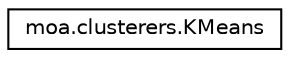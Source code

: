 digraph G
{
  edge [fontname="Helvetica",fontsize="10",labelfontname="Helvetica",labelfontsize="10"];
  node [fontname="Helvetica",fontsize="10",shape=record];
  rankdir=LR;
  Node1 [label="moa.clusterers.KMeans",height=0.2,width=0.4,color="black", fillcolor="white", style="filled",URL="$classmoa_1_1clusterers_1_1KMeans.html",tooltip="A kMeans implementation for microclusterings."];
}
